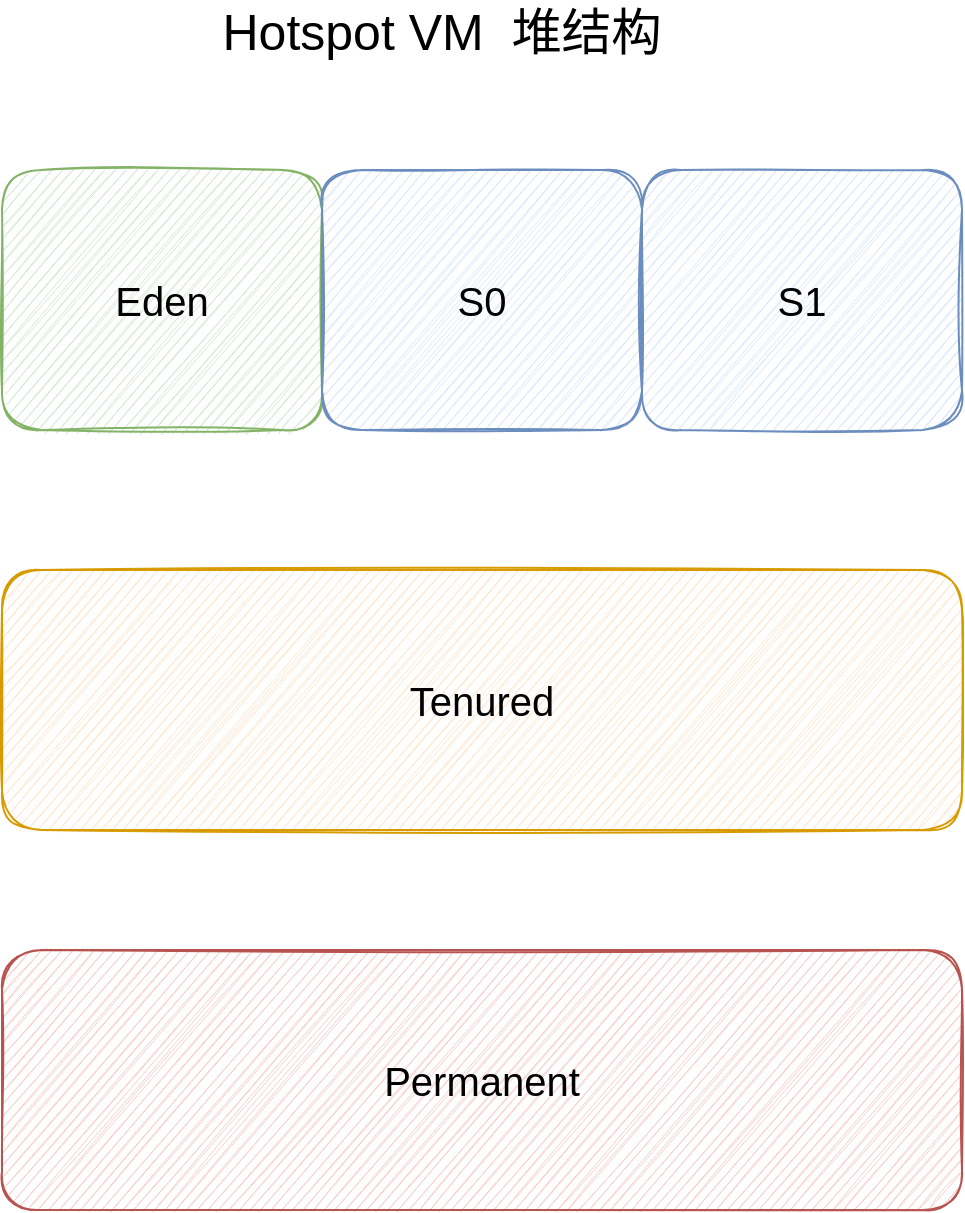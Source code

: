 <mxfile version="13.4.5" type="device"><diagram id="iqBQqmSUkrwKoGtfJ_L6" name="Page-1"><mxGraphModel dx="1106" dy="997" grid="1" gridSize="10" guides="1" tooltips="1" connect="1" arrows="1" fold="1" page="1" pageScale="1" pageWidth="827" pageHeight="1169" math="0" shadow="0"><root><mxCell id="0"/><mxCell id="1" parent="0"/><mxCell id="gVepNoVFdlV8_Jm0RNCp-1" value="Eden" style="rounded=1;whiteSpace=wrap;html=1;fillColor=#d5e8d4;strokeColor=#82b366;sketch=1;fontSize=20;" vertex="1" parent="1"><mxGeometry x="10" y="310" width="160" height="130" as="geometry"/></mxCell><mxCell id="gVepNoVFdlV8_Jm0RNCp-2" value="S0" style="rounded=1;whiteSpace=wrap;html=1;fillColor=#dae8fc;strokeColor=#6c8ebf;sketch=1;fontSize=20;" vertex="1" parent="1"><mxGeometry x="170" y="310" width="160" height="130" as="geometry"/></mxCell><mxCell id="gVepNoVFdlV8_Jm0RNCp-3" value="S1" style="rounded=1;whiteSpace=wrap;html=1;fillColor=#dae8fc;strokeColor=#6c8ebf;sketch=1;fontSize=20;" vertex="1" parent="1"><mxGeometry x="330" y="310" width="160" height="130" as="geometry"/></mxCell><mxCell id="gVepNoVFdlV8_Jm0RNCp-4" value="Tenured" style="rounded=1;whiteSpace=wrap;html=1;fillColor=#ffe6cc;strokeColor=#d79b00;sketch=1;fontSize=20;" vertex="1" parent="1"><mxGeometry x="10" y="510" width="480" height="130" as="geometry"/></mxCell><mxCell id="gVepNoVFdlV8_Jm0RNCp-7" value="Permanent" style="rounded=1;whiteSpace=wrap;html=1;fillColor=#f8cecc;strokeColor=#b85450;sketch=1;fontSize=20;" vertex="1" parent="1"><mxGeometry x="10" y="700" width="480" height="130" as="geometry"/></mxCell><mxCell id="gVepNoVFdlV8_Jm0RNCp-15" value="Hotspot VM&amp;nbsp; 堆结构" style="text;html=1;strokeColor=none;fillColor=none;align=center;verticalAlign=middle;whiteSpace=wrap;rounded=0;fontSize=25;" vertex="1" parent="1"><mxGeometry x="90" y="230" width="280" height="20" as="geometry"/></mxCell></root></mxGraphModel></diagram></mxfile>